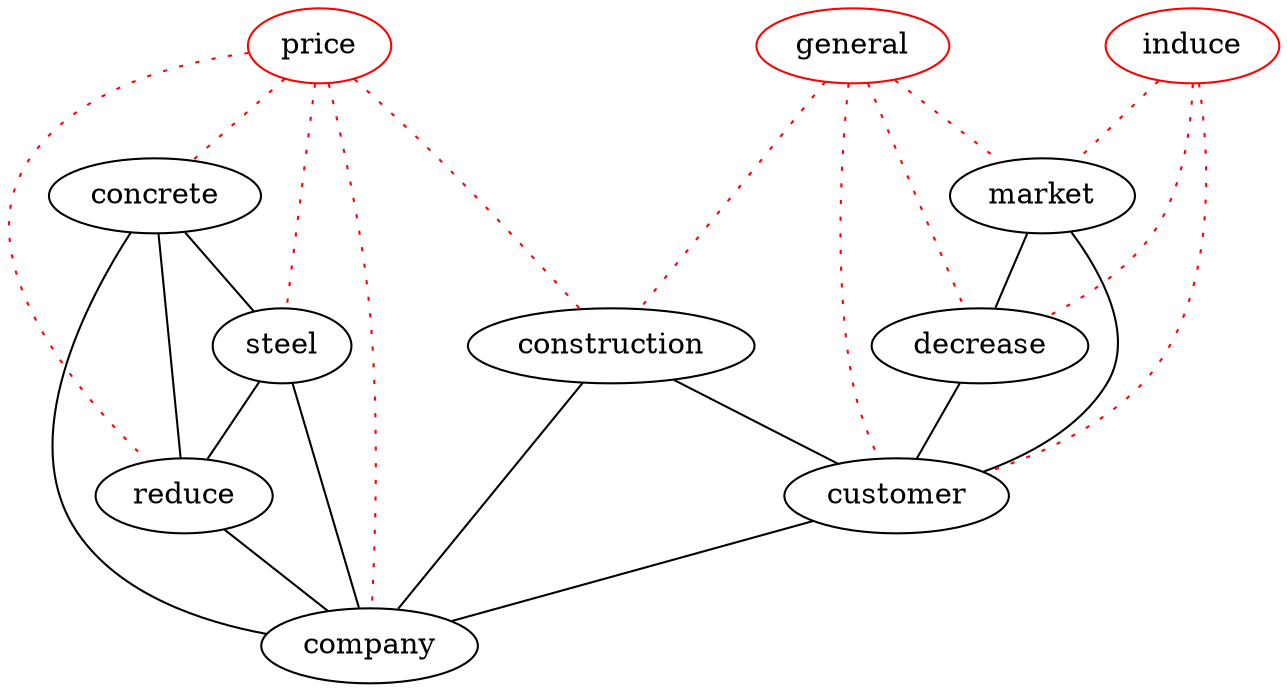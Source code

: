 graph keygraph {
graph [size="10,10"]
reduce [color="black"]
steel [color="black"]
customer [color="black"]
decrease [color="black"]
company [color="black"]
market [color="black"]
construction [color="black"]
concrete [color="black"]
general [color="red"]
induce [color="red"]
price [color="red"]
construction--customer
construction--company
concrete--reduce
steel--reduce
customer--company
market--decrease
market--customer
decrease--customer
concrete--steel
concrete--company
steel--company
reduce--company
induce--customer [color="red", style="dotted"]
induce--decrease [color="red", style="dotted"]
induce--market [color="red", style="dotted"]
general--customer [color="red", style="dotted"]
general--decrease [color="red", style="dotted"]
general--market [color="red", style="dotted"]
general--construction [color="red", style="dotted"]
price--reduce [color="red", style="dotted"]
price--steel [color="red", style="dotted"]
price--company [color="red", style="dotted"]
price--construction [color="red", style="dotted"]
price--concrete [color="red", style="dotted"]
}